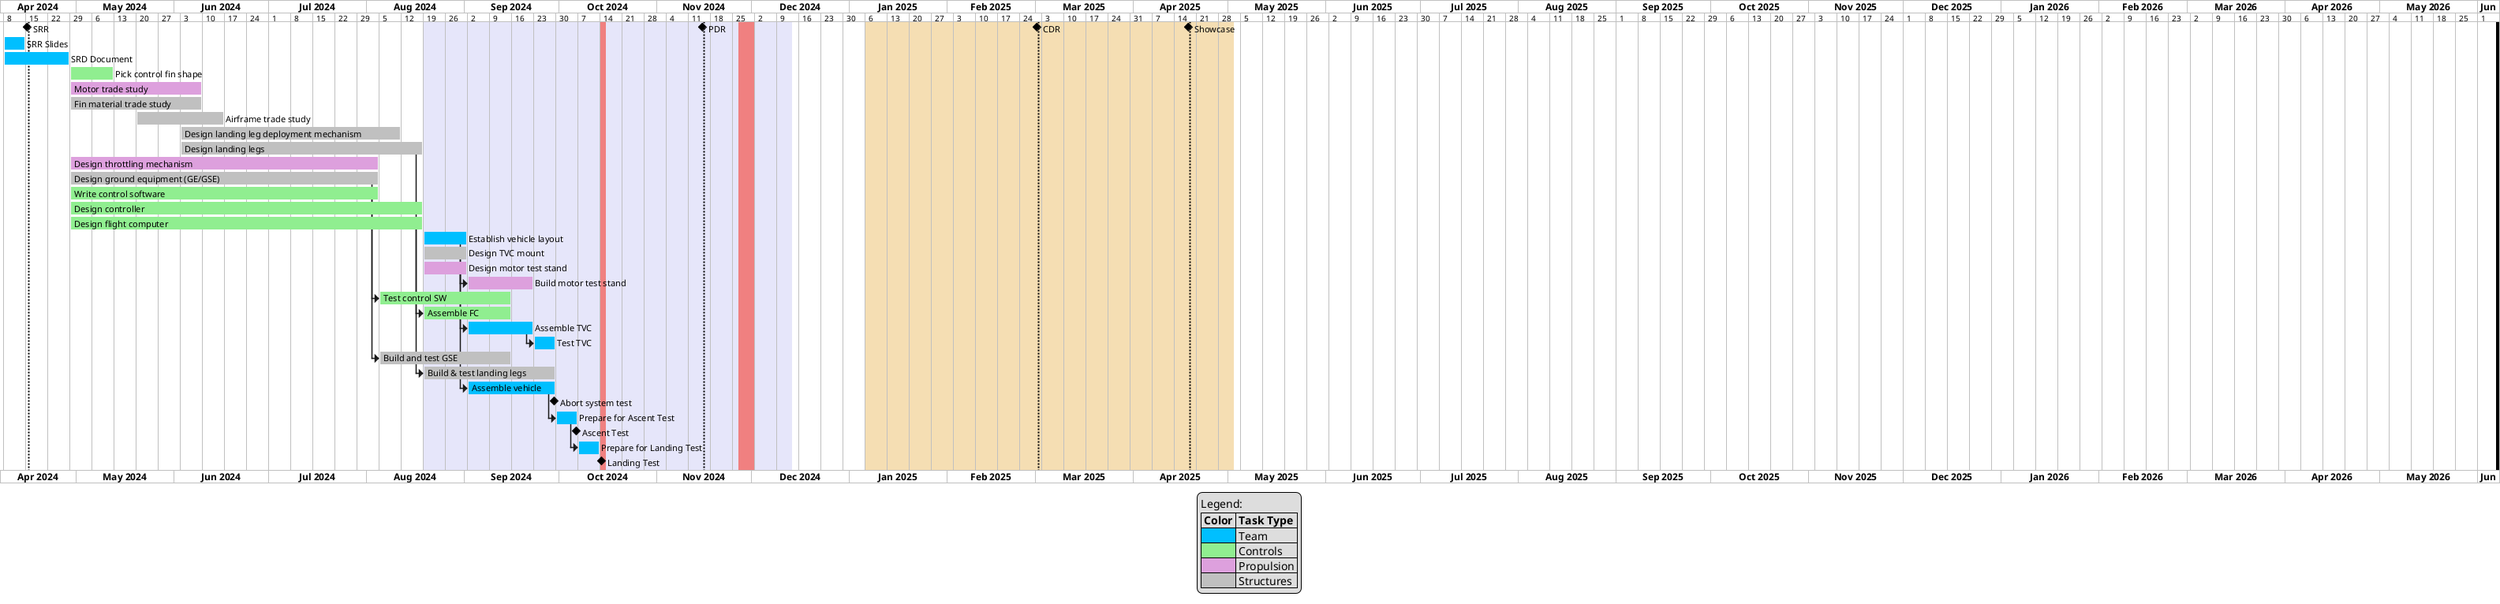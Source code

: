 @startgantt gantt_chart

/' Chart Settings '/
printscale weekly with calendar date
Project starts 2024-04-07
today is colored in black

/' --------------------------------- '/

/' Spring 2024 Semester Important Dates '/
[SRR] happens at 2024-04-15
Separator just at [SRR]'s end

/' Fall 2024 Semester Important Dates '/
2024-08-19 to 2024-12-13 is colored in lavender
2024-08-19 to 2024-12-13 is named [Fall 2024]

[PDR] happens at 2024-11-15
Separator just at [PDR]'s end
[PDR] displays on same row as [SRR]

2024-10-14 to 2024-10-15 is colored in lightcoral
2024-10-14 to 2024-10-15 is named [Fall Break]

2024-11-27 to 2024-12-01 is colored in lightcoral
2024-11-27 to 2024-12-01 is named [Thanksgiving Break]

/' Spring 2025 Semester Important Dates '/
2025-01-06 to 2025-05-02 is colored in wheat
2025-01-06 to 2025-05-02 is named [Spring 2025]

[CDR] happens at 2025-03-01 /' Guess for CDR date '/
Separator just at [CDR]'s end
[CDR] displays on same row as [SRR]

[Showcase] happens at 2025-04-18 /' Guess for Showcase date '/
Separator just at [Showcase]'s end
[Showcase] displays on same row as [SRR]

/' --------------------------------- '/

/' Spring 2024 Tasks '/

[SRR Slides] requires 1 week and starts 2024-04-08 and is colored in deepskyblue
[SRD Document] requires 3 weeks and starts 2024-04-08 and is colored in deepskyblue

/' Summer 2024 Tasks '/

[Pick control fin shape] requires 2 weeks and starts 2024-04-29 and is colored in lightgreen
[Motor trade study] requires 6 weeks and starts 2024-04-29 and is colored in plum
[Fin material trade study] requires 6 weeks and starts 2024-04-29 and is colored in silver
[Airframe trade study] requires 4 weeks and starts 2024-05-20 and is colored in silver
[Design landing leg deployment mechanism] requires 10 weeks and starts 2024-06-03 and is colored in silver
[Design landing legs] requires 11 weeks and starts at 2024-06-03 and is colored in silver
[Design throttling mechanism] requires 14 weeks and starts 2024-04-29 and is colored in plum
[Design ground equipment (GE/GSE)] requires 14 weeks and starts 2024-04-29 and is colored in silver
[Write control software] requires 14 weeks and starts 2024-04-29 and is colored in lightgreen
[Design controller] requires 16 weeks and starts 2024-04-29 and is colored in lightgreen
[Design flight computer] requires 16 weeks and starts 2024-04-29 and is colored in lightgreen

/' Fall 2024 Tasks '/

[Establish vehicle layout] requires 2 weeks and starts 2024-08-19 and is colored in deepskyblue
[Design TVC mount] requires 2 weeks and starts 2024-08-19 and is colored in silver
[Design motor test stand] requires 2 weeks and starts 2024-08-19 and is colored in plum
[Build motor test stand] requires 3 weeks and starts at [Design motor test stand]'s end and is colored in plum
[Test control SW] requires 6 weeks and starts at [Write control software]'s end and is colored in lightgreen
[Assemble FC] requires 4 weeks and starts at [Design flight computer]'s end and is colored in lightgreen
[Assemble TVC] requires 3 weeks and starts at [Design TVC mount]'s end and is colored in deepskyblue
[Test TVC] requires 1 weeks and starts at [Assemble TVC]'s end and is colored in deepskyblue
[Build and test GSE] requires 6 weeks and starts at [Design ground equipment (GE/GSE)]'s end and is colored in silver
[Build & test landing legs] requires 6 weeks and starts at [Design landing legs]'s end and is colored in silver
[Assemble vehicle] requires 4 weeks and starts at [Establish vehicle layout]'s end and is colored in deepskyblue
[Abort system test] happens at [Assemble vehicle]'s end
[Prepare for Ascent Test] requires 1 weeks and starts at [Assemble vehicle]'s end and is colored in deepskyblue
[Ascent Test] happens at [Prepare for Ascent Test]'s end
[Prepare for Landing Test] requires 1 weeks and starts at [Prepare for Ascent Test]'s end and is colored in deepskyblue
[Landing Test] happens at [Fall Break]'s start

/' --------------------------------- '/

legend
Legend:
|= Color |= Task Type |
|<#deepskyblue> | Team |
|<#lightgreen> | Controls |
|<#plum> | Propulsion |
|<#silver> | Structures |
end legend

@endgantt